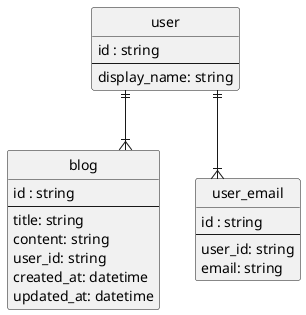@startuml

' hide the spot
hide circle

' avoid problems with angled crows feet
skinparam linetype ortho

entity "blog" as blog {
  id : string
  --
  title: string
  content: string
  user_id: string
  created_at: datetime
  updated_at: datetime
}

entity "user" as user {
  id : string 
  --
  display_name: string
}

entity "user_email" as user_email {
  id : string 
  --
  user_id: string
  email: string
}

user ||--|{ user_email
user ||--|{ blog

@enduml